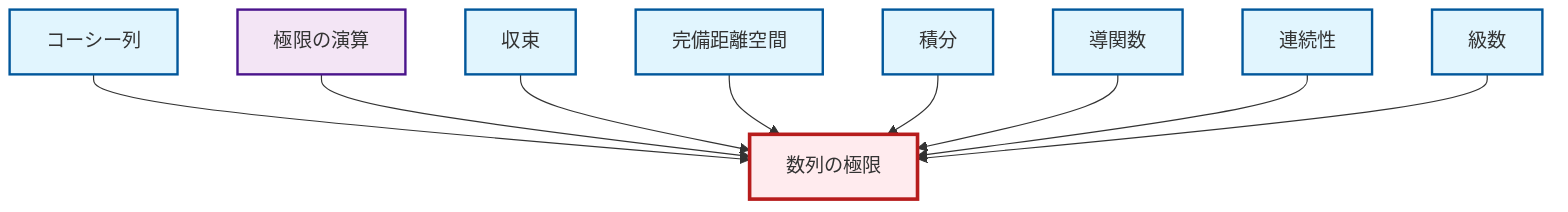 graph TD
    classDef definition fill:#e1f5fe,stroke:#01579b,stroke-width:2px
    classDef theorem fill:#f3e5f5,stroke:#4a148c,stroke-width:2px
    classDef axiom fill:#fff3e0,stroke:#e65100,stroke-width:2px
    classDef example fill:#e8f5e9,stroke:#1b5e20,stroke-width:2px
    classDef current fill:#ffebee,stroke:#b71c1c,stroke-width:3px
    def-continuity["連続性"]:::definition
    thm-limit-arithmetic["極限の演算"]:::theorem
    def-limit["数列の極限"]:::definition
    def-integral["積分"]:::definition
    def-convergence["収束"]:::definition
    def-series["級数"]:::definition
    def-complete-metric-space["完備距離空間"]:::definition
    def-cauchy-sequence["コーシー列"]:::definition
    def-derivative["導関数"]:::definition
    def-cauchy-sequence --> def-limit
    thm-limit-arithmetic --> def-limit
    def-convergence --> def-limit
    def-complete-metric-space --> def-limit
    def-integral --> def-limit
    def-derivative --> def-limit
    def-continuity --> def-limit
    def-series --> def-limit
    class def-limit current